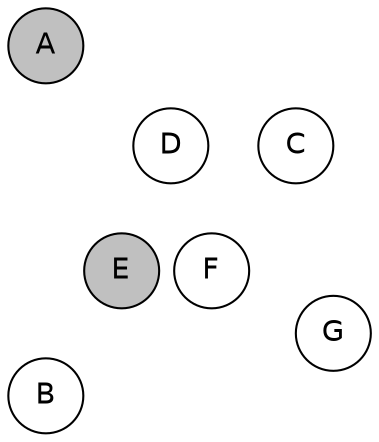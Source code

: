 
graph {

layout = circo;
mindist = .1

node [shape = circle, fontname = Helvetica, margin = 0, style = filled]
edge [style=invis]

subgraph 1 {
	E -- F -- F# -- G -- G# -- A -- A# -- B -- C -- C# -- D -- D# -- E
}

C [fillcolor = white];
C# [fillcolor = cadetblue1];
D [fillcolor = white];
D# [fillcolor = gray];
E [fillcolor = gray];
F [fillcolor = white];
F# [fillcolor = white];
G [fillcolor = white];
G# [fillcolor = gray];
A [fillcolor = gray];
A# [fillcolor = white];
B [fillcolor = white];
}
